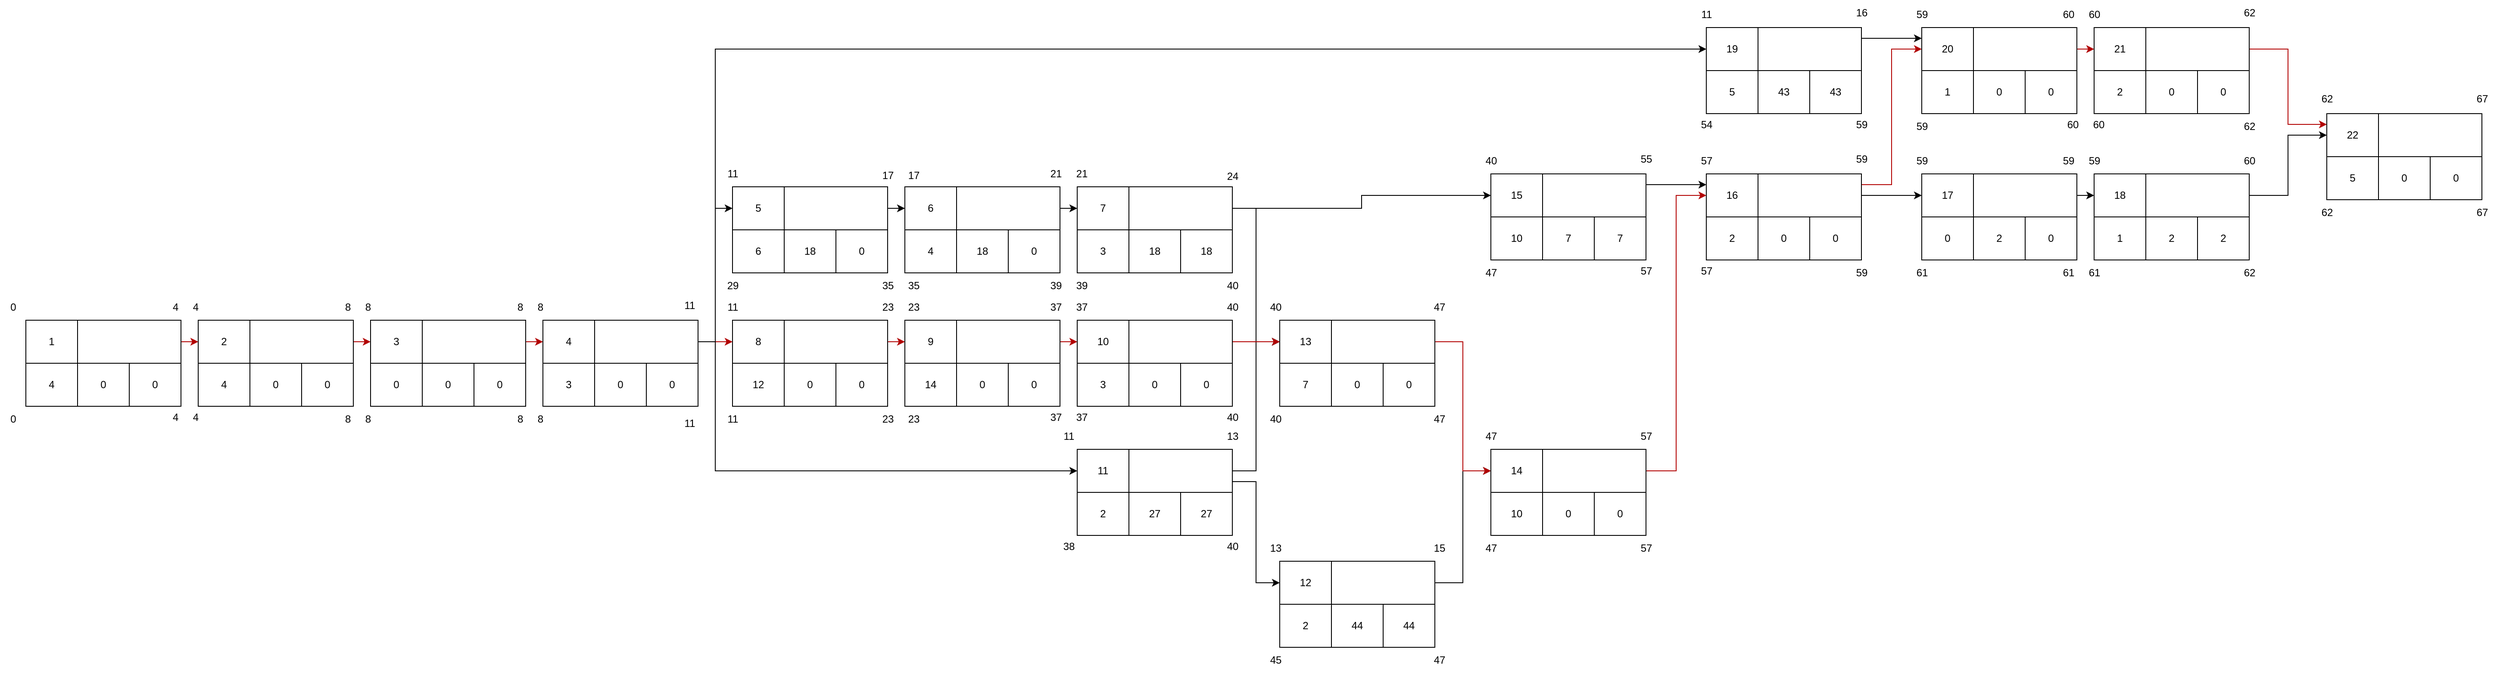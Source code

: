<mxfile version="21.2.9" type="device">
  <diagram name="Page-1" id="-RxSeFyKFKqmYjcRt6M_">
    <mxGraphModel dx="1581" dy="614" grid="1" gridSize="10" guides="1" tooltips="1" connect="1" arrows="1" fold="1" page="1" pageScale="1" pageWidth="850" pageHeight="1100" math="0" shadow="0">
      <root>
        <mxCell id="0" />
        <mxCell id="1" parent="0" />
        <mxCell id="iUNwxUECLNHlixEBXG21-73" value="1" style="rounded=0;whiteSpace=wrap;html=1;" parent="1" vertex="1">
          <mxGeometry x="80" y="900" width="60" height="50" as="geometry" />
        </mxCell>
        <mxCell id="ARyHhHrMXeGsc7QZUH2p-6" style="edgeStyle=orthogonalEdgeStyle;rounded=0;orthogonalLoop=1;jettySize=auto;html=1;exitX=1;exitY=0.5;exitDx=0;exitDy=0;entryX=0;entryY=0.5;entryDx=0;entryDy=0;fillColor=#e51400;strokeColor=#B20000;" edge="1" parent="1" source="iUNwxUECLNHlixEBXG21-74" target="iUNwxUECLNHlixEBXG21-78">
          <mxGeometry relative="1" as="geometry" />
        </mxCell>
        <mxCell id="iUNwxUECLNHlixEBXG21-74" value="" style="rounded=0;whiteSpace=wrap;html=1;" parent="1" vertex="1">
          <mxGeometry x="140" y="900" width="120" height="50" as="geometry" />
        </mxCell>
        <mxCell id="iUNwxUECLNHlixEBXG21-75" value="4" style="rounded=0;whiteSpace=wrap;html=1;" parent="1" vertex="1">
          <mxGeometry x="80" y="950" width="60" height="50" as="geometry" />
        </mxCell>
        <mxCell id="iUNwxUECLNHlixEBXG21-76" value="0" style="rounded=0;whiteSpace=wrap;html=1;" parent="1" vertex="1">
          <mxGeometry x="140" y="950" width="60" height="50" as="geometry" />
        </mxCell>
        <mxCell id="iUNwxUECLNHlixEBXG21-77" value="0" style="rounded=0;whiteSpace=wrap;html=1;" parent="1" vertex="1">
          <mxGeometry x="200" y="950" width="60" height="50" as="geometry" />
        </mxCell>
        <mxCell id="iUNwxUECLNHlixEBXG21-78" value="2" style="rounded=0;whiteSpace=wrap;html=1;" parent="1" vertex="1">
          <mxGeometry x="280" y="900" width="60" height="50" as="geometry" />
        </mxCell>
        <mxCell id="ARyHhHrMXeGsc7QZUH2p-7" style="edgeStyle=orthogonalEdgeStyle;rounded=0;orthogonalLoop=1;jettySize=auto;html=1;exitX=1;exitY=0.5;exitDx=0;exitDy=0;entryX=0;entryY=0.5;entryDx=0;entryDy=0;fillColor=#e51400;strokeColor=#B20000;" edge="1" parent="1" source="iUNwxUECLNHlixEBXG21-79" target="iUNwxUECLNHlixEBXG21-93">
          <mxGeometry relative="1" as="geometry" />
        </mxCell>
        <mxCell id="iUNwxUECLNHlixEBXG21-79" value="" style="rounded=0;whiteSpace=wrap;html=1;" parent="1" vertex="1">
          <mxGeometry x="340" y="900" width="120" height="50" as="geometry" />
        </mxCell>
        <mxCell id="iUNwxUECLNHlixEBXG21-80" value="4" style="rounded=0;whiteSpace=wrap;html=1;" parent="1" vertex="1">
          <mxGeometry x="280" y="950" width="60" height="50" as="geometry" />
        </mxCell>
        <mxCell id="iUNwxUECLNHlixEBXG21-81" value="0" style="rounded=0;whiteSpace=wrap;html=1;" parent="1" vertex="1">
          <mxGeometry x="340" y="950" width="60" height="50" as="geometry" />
        </mxCell>
        <mxCell id="iUNwxUECLNHlixEBXG21-82" value="0" style="rounded=0;whiteSpace=wrap;html=1;" parent="1" vertex="1">
          <mxGeometry x="400" y="950" width="60" height="50" as="geometry" />
        </mxCell>
        <mxCell id="iUNwxUECLNHlixEBXG21-83" value="6" style="rounded=0;whiteSpace=wrap;html=1;" parent="1" vertex="1">
          <mxGeometry x="1100" y="745" width="60" height="50" as="geometry" />
        </mxCell>
        <mxCell id="iUNwxUECLNHlixEBXG21-202" style="edgeStyle=orthogonalEdgeStyle;rounded=0;orthogonalLoop=1;jettySize=auto;html=1;exitX=1;exitY=0.5;exitDx=0;exitDy=0;" parent="1" source="iUNwxUECLNHlixEBXG21-84" target="iUNwxUECLNHlixEBXG21-88" edge="1">
          <mxGeometry relative="1" as="geometry" />
        </mxCell>
        <mxCell id="iUNwxUECLNHlixEBXG21-84" value="" style="rounded=0;whiteSpace=wrap;html=1;" parent="1" vertex="1">
          <mxGeometry x="1160" y="745" width="120" height="50" as="geometry" />
        </mxCell>
        <mxCell id="iUNwxUECLNHlixEBXG21-85" value="4" style="rounded=0;whiteSpace=wrap;html=1;" parent="1" vertex="1">
          <mxGeometry x="1100" y="795" width="60" height="50" as="geometry" />
        </mxCell>
        <mxCell id="iUNwxUECLNHlixEBXG21-86" value="18" style="rounded=0;whiteSpace=wrap;html=1;" parent="1" vertex="1">
          <mxGeometry x="1160" y="795" width="60" height="50" as="geometry" />
        </mxCell>
        <mxCell id="iUNwxUECLNHlixEBXG21-87" value="0" style="rounded=0;whiteSpace=wrap;html=1;" parent="1" vertex="1">
          <mxGeometry x="1220" y="795" width="60" height="50" as="geometry" />
        </mxCell>
        <mxCell id="iUNwxUECLNHlixEBXG21-88" value="7" style="rounded=0;whiteSpace=wrap;html=1;" parent="1" vertex="1">
          <mxGeometry x="1300" y="745" width="60" height="50" as="geometry" />
        </mxCell>
        <mxCell id="iUNwxUECLNHlixEBXG21-187" style="edgeStyle=orthogonalEdgeStyle;rounded=0;orthogonalLoop=1;jettySize=auto;html=1;exitX=1;exitY=0.5;exitDx=0;exitDy=0;entryX=0;entryY=0.5;entryDx=0;entryDy=0;" parent="1" source="iUNwxUECLNHlixEBXG21-89" target="iUNwxUECLNHlixEBXG21-113" edge="1">
          <mxGeometry relative="1" as="geometry">
            <mxPoint x="1650" y="870" as="targetPoint" />
          </mxGeometry>
        </mxCell>
        <mxCell id="ARyHhHrMXeGsc7QZUH2p-93" style="edgeStyle=orthogonalEdgeStyle;rounded=0;orthogonalLoop=1;jettySize=auto;html=1;exitX=1;exitY=0.5;exitDx=0;exitDy=0;" edge="1" parent="1" source="iUNwxUECLNHlixEBXG21-89" target="iUNwxUECLNHlixEBXG21-163">
          <mxGeometry relative="1" as="geometry" />
        </mxCell>
        <mxCell id="iUNwxUECLNHlixEBXG21-89" value="" style="rounded=0;whiteSpace=wrap;html=1;" parent="1" vertex="1">
          <mxGeometry x="1360" y="745" width="120" height="50" as="geometry" />
        </mxCell>
        <mxCell id="iUNwxUECLNHlixEBXG21-90" value="3" style="rounded=0;whiteSpace=wrap;html=1;" parent="1" vertex="1">
          <mxGeometry x="1300" y="795" width="60" height="50" as="geometry" />
        </mxCell>
        <mxCell id="iUNwxUECLNHlixEBXG21-91" value="18" style="rounded=0;whiteSpace=wrap;html=1;" parent="1" vertex="1">
          <mxGeometry x="1360" y="795" width="60" height="50" as="geometry" />
        </mxCell>
        <mxCell id="iUNwxUECLNHlixEBXG21-92" value="18" style="rounded=0;whiteSpace=wrap;html=1;" parent="1" vertex="1">
          <mxGeometry x="1420" y="795" width="60" height="50" as="geometry" />
        </mxCell>
        <mxCell id="iUNwxUECLNHlixEBXG21-93" value="3" style="rounded=0;whiteSpace=wrap;html=1;" parent="1" vertex="1">
          <mxGeometry x="480" y="900" width="60" height="50" as="geometry" />
        </mxCell>
        <mxCell id="ARyHhHrMXeGsc7QZUH2p-8" style="edgeStyle=orthogonalEdgeStyle;rounded=0;orthogonalLoop=1;jettySize=auto;html=1;exitX=1;exitY=0.5;exitDx=0;exitDy=0;entryX=0;entryY=0.5;entryDx=0;entryDy=0;fillColor=#e51400;strokeColor=#B20000;" edge="1" parent="1" source="iUNwxUECLNHlixEBXG21-94" target="iUNwxUECLNHlixEBXG21-118">
          <mxGeometry relative="1" as="geometry" />
        </mxCell>
        <mxCell id="iUNwxUECLNHlixEBXG21-94" value="" style="rounded=0;whiteSpace=wrap;html=1;" parent="1" vertex="1">
          <mxGeometry x="540" y="900" width="120" height="50" as="geometry" />
        </mxCell>
        <mxCell id="iUNwxUECLNHlixEBXG21-95" value="0" style="rounded=0;whiteSpace=wrap;html=1;" parent="1" vertex="1">
          <mxGeometry x="480" y="950" width="60" height="50" as="geometry" />
        </mxCell>
        <mxCell id="iUNwxUECLNHlixEBXG21-96" value="0" style="rounded=0;whiteSpace=wrap;html=1;" parent="1" vertex="1">
          <mxGeometry x="540" y="950" width="60" height="50" as="geometry" />
        </mxCell>
        <mxCell id="iUNwxUECLNHlixEBXG21-97" value="0" style="rounded=0;whiteSpace=wrap;html=1;" parent="1" vertex="1">
          <mxGeometry x="600" y="950" width="60" height="50" as="geometry" />
        </mxCell>
        <mxCell id="iUNwxUECLNHlixEBXG21-98" value="8" style="rounded=0;whiteSpace=wrap;html=1;" parent="1" vertex="1">
          <mxGeometry x="900" y="900" width="60" height="50" as="geometry" />
        </mxCell>
        <mxCell id="iUNwxUECLNHlixEBXG21-195" style="edgeStyle=orthogonalEdgeStyle;rounded=0;orthogonalLoop=1;jettySize=auto;html=1;exitX=1;exitY=0.5;exitDx=0;exitDy=0;fillColor=#e51400;strokeColor=#B20000;" parent="1" source="iUNwxUECLNHlixEBXG21-99" target="iUNwxUECLNHlixEBXG21-123" edge="1">
          <mxGeometry relative="1" as="geometry" />
        </mxCell>
        <mxCell id="iUNwxUECLNHlixEBXG21-99" value="" style="rounded=0;whiteSpace=wrap;html=1;" parent="1" vertex="1">
          <mxGeometry x="960" y="900" width="120" height="50" as="geometry" />
        </mxCell>
        <mxCell id="iUNwxUECLNHlixEBXG21-100" value="12" style="rounded=0;whiteSpace=wrap;html=1;" parent="1" vertex="1">
          <mxGeometry x="900" y="950" width="60" height="50" as="geometry" />
        </mxCell>
        <mxCell id="iUNwxUECLNHlixEBXG21-101" value="0" style="rounded=0;whiteSpace=wrap;html=1;" parent="1" vertex="1">
          <mxGeometry x="960" y="950" width="60" height="50" as="geometry" />
        </mxCell>
        <mxCell id="iUNwxUECLNHlixEBXG21-102" value="0" style="rounded=0;whiteSpace=wrap;html=1;" parent="1" vertex="1">
          <mxGeometry x="1020" y="950" width="60" height="50" as="geometry" />
        </mxCell>
        <mxCell id="iUNwxUECLNHlixEBXG21-103" value="11" style="rounded=0;whiteSpace=wrap;html=1;" parent="1" vertex="1">
          <mxGeometry x="1300" y="1050" width="60" height="50" as="geometry" />
        </mxCell>
        <mxCell id="iUNwxUECLNHlixEBXG21-190" style="edgeStyle=orthogonalEdgeStyle;rounded=0;orthogonalLoop=1;jettySize=auto;html=1;exitX=1;exitY=0.5;exitDx=0;exitDy=0;entryX=0;entryY=0.5;entryDx=0;entryDy=0;" parent="1" source="iUNwxUECLNHlixEBXG21-104" target="iUNwxUECLNHlixEBXG21-113" edge="1">
          <mxGeometry relative="1" as="geometry" />
        </mxCell>
        <mxCell id="ARyHhHrMXeGsc7QZUH2p-94" style="edgeStyle=orthogonalEdgeStyle;rounded=0;orthogonalLoop=1;jettySize=auto;html=1;exitX=1;exitY=0.75;exitDx=0;exitDy=0;entryX=0;entryY=0.5;entryDx=0;entryDy=0;" edge="1" parent="1" source="iUNwxUECLNHlixEBXG21-104" target="iUNwxUECLNHlixEBXG21-108">
          <mxGeometry relative="1" as="geometry" />
        </mxCell>
        <mxCell id="iUNwxUECLNHlixEBXG21-104" value="" style="rounded=0;whiteSpace=wrap;html=1;" parent="1" vertex="1">
          <mxGeometry x="1360" y="1050" width="120" height="50" as="geometry" />
        </mxCell>
        <mxCell id="iUNwxUECLNHlixEBXG21-105" value="2" style="rounded=0;whiteSpace=wrap;html=1;" parent="1" vertex="1">
          <mxGeometry x="1300" y="1100" width="60" height="50" as="geometry" />
        </mxCell>
        <mxCell id="iUNwxUECLNHlixEBXG21-106" value="27" style="rounded=0;whiteSpace=wrap;html=1;" parent="1" vertex="1">
          <mxGeometry x="1360" y="1100" width="60" height="50" as="geometry" />
        </mxCell>
        <mxCell id="iUNwxUECLNHlixEBXG21-107" value="27" style="rounded=0;whiteSpace=wrap;html=1;" parent="1" vertex="1">
          <mxGeometry x="1420" y="1100" width="60" height="50" as="geometry" />
        </mxCell>
        <mxCell id="iUNwxUECLNHlixEBXG21-108" value="12" style="rounded=0;whiteSpace=wrap;html=1;" parent="1" vertex="1">
          <mxGeometry x="1535" y="1180" width="60" height="50" as="geometry" />
        </mxCell>
        <mxCell id="iUNwxUECLNHlixEBXG21-207" style="edgeStyle=orthogonalEdgeStyle;rounded=0;orthogonalLoop=1;jettySize=auto;html=1;exitX=1;exitY=0.5;exitDx=0;exitDy=0;entryX=0;entryY=0.5;entryDx=0;entryDy=0;" parent="1" source="iUNwxUECLNHlixEBXG21-109" target="iUNwxUECLNHlixEBXG21-128" edge="1">
          <mxGeometry relative="1" as="geometry" />
        </mxCell>
        <mxCell id="iUNwxUECLNHlixEBXG21-109" value="" style="rounded=0;whiteSpace=wrap;html=1;" parent="1" vertex="1">
          <mxGeometry x="1595" y="1180" width="120" height="50" as="geometry" />
        </mxCell>
        <mxCell id="iUNwxUECLNHlixEBXG21-110" value="2" style="rounded=0;whiteSpace=wrap;html=1;" parent="1" vertex="1">
          <mxGeometry x="1535" y="1230" width="60" height="50" as="geometry" />
        </mxCell>
        <mxCell id="iUNwxUECLNHlixEBXG21-111" value="44" style="rounded=0;whiteSpace=wrap;html=1;" parent="1" vertex="1">
          <mxGeometry x="1595" y="1230" width="60" height="50" as="geometry" />
        </mxCell>
        <mxCell id="iUNwxUECLNHlixEBXG21-112" value="44" style="rounded=0;whiteSpace=wrap;html=1;" parent="1" vertex="1">
          <mxGeometry x="1655" y="1230" width="60" height="50" as="geometry" />
        </mxCell>
        <mxCell id="iUNwxUECLNHlixEBXG21-113" value="13" style="rounded=0;whiteSpace=wrap;html=1;" parent="1" vertex="1">
          <mxGeometry x="1535" y="900" width="60" height="50" as="geometry" />
        </mxCell>
        <mxCell id="iUNwxUECLNHlixEBXG21-208" style="edgeStyle=orthogonalEdgeStyle;rounded=0;orthogonalLoop=1;jettySize=auto;html=1;exitX=1;exitY=0.5;exitDx=0;exitDy=0;entryX=0;entryY=0.5;entryDx=0;entryDy=0;fillColor=#e51400;strokeColor=#B20000;" parent="1" source="iUNwxUECLNHlixEBXG21-114" target="iUNwxUECLNHlixEBXG21-128" edge="1">
          <mxGeometry relative="1" as="geometry" />
        </mxCell>
        <mxCell id="iUNwxUECLNHlixEBXG21-114" value="" style="rounded=0;whiteSpace=wrap;html=1;" parent="1" vertex="1">
          <mxGeometry x="1595" y="900" width="120" height="50" as="geometry" />
        </mxCell>
        <mxCell id="iUNwxUECLNHlixEBXG21-115" value="7" style="rounded=0;whiteSpace=wrap;html=1;" parent="1" vertex="1">
          <mxGeometry x="1535" y="950" width="60" height="50" as="geometry" />
        </mxCell>
        <mxCell id="iUNwxUECLNHlixEBXG21-116" value="0" style="rounded=0;whiteSpace=wrap;html=1;" parent="1" vertex="1">
          <mxGeometry x="1595" y="950" width="60" height="50" as="geometry" />
        </mxCell>
        <mxCell id="iUNwxUECLNHlixEBXG21-117" value="0" style="rounded=0;whiteSpace=wrap;html=1;" parent="1" vertex="1">
          <mxGeometry x="1655" y="950" width="60" height="50" as="geometry" />
        </mxCell>
        <mxCell id="iUNwxUECLNHlixEBXG21-118" value="4" style="rounded=0;whiteSpace=wrap;html=1;" parent="1" vertex="1">
          <mxGeometry x="680" y="900" width="60" height="50" as="geometry" />
        </mxCell>
        <mxCell id="ARyHhHrMXeGsc7QZUH2p-12" style="edgeStyle=orthogonalEdgeStyle;rounded=0;orthogonalLoop=1;jettySize=auto;html=1;exitX=1;exitY=0.5;exitDx=0;exitDy=0;entryX=0;entryY=0.5;entryDx=0;entryDy=0;" edge="1" parent="1" source="iUNwxUECLNHlixEBXG21-119" target="iUNwxUECLNHlixEBXG21-103">
          <mxGeometry relative="1" as="geometry">
            <mxPoint x="1210" y="1101.333" as="targetPoint" />
            <Array as="points">
              <mxPoint x="880" y="925" />
              <mxPoint x="880" y="1075" />
            </Array>
          </mxGeometry>
        </mxCell>
        <mxCell id="ARyHhHrMXeGsc7QZUH2p-14" style="edgeStyle=orthogonalEdgeStyle;rounded=0;orthogonalLoop=1;jettySize=auto;html=1;exitX=1;exitY=0.5;exitDx=0;exitDy=0;entryX=0;entryY=0.5;entryDx=0;entryDy=0;" edge="1" parent="1" source="iUNwxUECLNHlixEBXG21-119" target="iUNwxUECLNHlixEBXG21-153">
          <mxGeometry relative="1" as="geometry" />
        </mxCell>
        <mxCell id="ARyHhHrMXeGsc7QZUH2p-15" style="edgeStyle=orthogonalEdgeStyle;rounded=0;orthogonalLoop=1;jettySize=auto;html=1;exitX=1;exitY=0.5;exitDx=0;exitDy=0;entryX=0;entryY=0.5;entryDx=0;entryDy=0;" edge="1" parent="1" source="iUNwxUECLNHlixEBXG21-119" target="iUNwxUECLNHlixEBXG21-148">
          <mxGeometry relative="1" as="geometry">
            <mxPoint x="1500" y="680" as="targetPoint" />
            <Array as="points">
              <mxPoint x="880" y="925" />
              <mxPoint x="880" y="585" />
            </Array>
          </mxGeometry>
        </mxCell>
        <mxCell id="iUNwxUECLNHlixEBXG21-119" value="" style="rounded=0;whiteSpace=wrap;html=1;" parent="1" vertex="1">
          <mxGeometry x="740" y="900" width="120" height="50" as="geometry" />
        </mxCell>
        <mxCell id="iUNwxUECLNHlixEBXG21-120" value="3" style="rounded=0;whiteSpace=wrap;html=1;" parent="1" vertex="1">
          <mxGeometry x="680" y="950" width="60" height="50" as="geometry" />
        </mxCell>
        <mxCell id="iUNwxUECLNHlixEBXG21-121" value="0" style="rounded=0;whiteSpace=wrap;html=1;" parent="1" vertex="1">
          <mxGeometry x="740" y="950" width="60" height="50" as="geometry" />
        </mxCell>
        <mxCell id="iUNwxUECLNHlixEBXG21-122" value="0" style="rounded=0;whiteSpace=wrap;html=1;" parent="1" vertex="1">
          <mxGeometry x="800" y="950" width="60" height="50" as="geometry" />
        </mxCell>
        <mxCell id="iUNwxUECLNHlixEBXG21-123" value="9" style="rounded=0;whiteSpace=wrap;html=1;" parent="1" vertex="1">
          <mxGeometry x="1100" y="900" width="60" height="50" as="geometry" />
        </mxCell>
        <mxCell id="iUNwxUECLNHlixEBXG21-203" style="edgeStyle=orthogonalEdgeStyle;rounded=0;orthogonalLoop=1;jettySize=auto;html=1;exitX=1;exitY=0.5;exitDx=0;exitDy=0;fillColor=#e51400;strokeColor=#B20000;" parent="1" source="iUNwxUECLNHlixEBXG21-124" target="iUNwxUECLNHlixEBXG21-158" edge="1">
          <mxGeometry relative="1" as="geometry" />
        </mxCell>
        <mxCell id="iUNwxUECLNHlixEBXG21-124" value="" style="rounded=0;whiteSpace=wrap;html=1;" parent="1" vertex="1">
          <mxGeometry x="1160" y="900" width="120" height="50" as="geometry" />
        </mxCell>
        <mxCell id="iUNwxUECLNHlixEBXG21-125" value="14" style="rounded=0;whiteSpace=wrap;html=1;" parent="1" vertex="1">
          <mxGeometry x="1100" y="950" width="60" height="50" as="geometry" />
        </mxCell>
        <mxCell id="iUNwxUECLNHlixEBXG21-126" value="0" style="rounded=0;whiteSpace=wrap;html=1;" parent="1" vertex="1">
          <mxGeometry x="1160" y="950" width="60" height="50" as="geometry" />
        </mxCell>
        <mxCell id="iUNwxUECLNHlixEBXG21-127" value="0" style="rounded=0;whiteSpace=wrap;html=1;" parent="1" vertex="1">
          <mxGeometry x="1220" y="950" width="60" height="50" as="geometry" />
        </mxCell>
        <mxCell id="iUNwxUECLNHlixEBXG21-128" value="14" style="rounded=0;whiteSpace=wrap;html=1;" parent="1" vertex="1">
          <mxGeometry x="1780" y="1050" width="60" height="50" as="geometry" />
        </mxCell>
        <mxCell id="iUNwxUECLNHlixEBXG21-184" style="edgeStyle=orthogonalEdgeStyle;rounded=0;orthogonalLoop=1;jettySize=auto;html=1;entryX=0;entryY=0.5;entryDx=0;entryDy=0;fillColor=#e51400;strokeColor=#B20000;" parent="1" source="iUNwxUECLNHlixEBXG21-129" target="iUNwxUECLNHlixEBXG21-133" edge="1">
          <mxGeometry relative="1" as="geometry" />
        </mxCell>
        <mxCell id="iUNwxUECLNHlixEBXG21-129" value="" style="rounded=0;whiteSpace=wrap;html=1;" parent="1" vertex="1">
          <mxGeometry x="1840" y="1050" width="120" height="50" as="geometry" />
        </mxCell>
        <mxCell id="iUNwxUECLNHlixEBXG21-130" value="10" style="rounded=0;whiteSpace=wrap;html=1;" parent="1" vertex="1">
          <mxGeometry x="1780" y="1100" width="60" height="50" as="geometry" />
        </mxCell>
        <mxCell id="iUNwxUECLNHlixEBXG21-131" value="0" style="rounded=0;whiteSpace=wrap;html=1;" parent="1" vertex="1">
          <mxGeometry x="1840" y="1100" width="60" height="50" as="geometry" />
        </mxCell>
        <mxCell id="iUNwxUECLNHlixEBXG21-132" value="0" style="rounded=0;whiteSpace=wrap;html=1;" parent="1" vertex="1">
          <mxGeometry x="1900" y="1100" width="60" height="50" as="geometry" />
        </mxCell>
        <mxCell id="iUNwxUECLNHlixEBXG21-133" value="16" style="rounded=0;whiteSpace=wrap;html=1;" parent="1" vertex="1">
          <mxGeometry x="2030" y="730" width="60" height="50" as="geometry" />
        </mxCell>
        <mxCell id="ARyHhHrMXeGsc7QZUH2p-4" style="edgeStyle=orthogonalEdgeStyle;rounded=0;orthogonalLoop=1;jettySize=auto;html=1;exitX=1;exitY=0.5;exitDx=0;exitDy=0;entryX=0;entryY=0.5;entryDx=0;entryDy=0;" edge="1" parent="1" source="iUNwxUECLNHlixEBXG21-134" target="iUNwxUECLNHlixEBXG21-138">
          <mxGeometry relative="1" as="geometry" />
        </mxCell>
        <mxCell id="ARyHhHrMXeGsc7QZUH2p-56" style="edgeStyle=orthogonalEdgeStyle;rounded=0;orthogonalLoop=1;jettySize=auto;html=1;exitX=1;exitY=0.25;exitDx=0;exitDy=0;entryX=0;entryY=0.5;entryDx=0;entryDy=0;fillColor=#e51400;strokeColor=#B20000;" edge="1" parent="1" source="iUNwxUECLNHlixEBXG21-134" target="iUNwxUECLNHlixEBXG21-168">
          <mxGeometry relative="1" as="geometry" />
        </mxCell>
        <mxCell id="iUNwxUECLNHlixEBXG21-134" value="" style="rounded=0;whiteSpace=wrap;html=1;" parent="1" vertex="1">
          <mxGeometry x="2090" y="730" width="120" height="50" as="geometry" />
        </mxCell>
        <mxCell id="iUNwxUECLNHlixEBXG21-135" value="2" style="rounded=0;whiteSpace=wrap;html=1;" parent="1" vertex="1">
          <mxGeometry x="2030" y="780" width="60" height="50" as="geometry" />
        </mxCell>
        <mxCell id="iUNwxUECLNHlixEBXG21-136" value="0" style="rounded=0;whiteSpace=wrap;html=1;" parent="1" vertex="1">
          <mxGeometry x="2090" y="780" width="60" height="50" as="geometry" />
        </mxCell>
        <mxCell id="iUNwxUECLNHlixEBXG21-137" value="0" style="rounded=0;whiteSpace=wrap;html=1;" parent="1" vertex="1">
          <mxGeometry x="2150" y="780" width="60" height="50" as="geometry" />
        </mxCell>
        <mxCell id="iUNwxUECLNHlixEBXG21-138" value="17" style="rounded=0;whiteSpace=wrap;html=1;" parent="1" vertex="1">
          <mxGeometry x="2280" y="730" width="60" height="50" as="geometry" />
        </mxCell>
        <mxCell id="ARyHhHrMXeGsc7QZUH2p-5" style="edgeStyle=orthogonalEdgeStyle;rounded=0;orthogonalLoop=1;jettySize=auto;html=1;exitX=1;exitY=0.5;exitDx=0;exitDy=0;entryX=0;entryY=0.5;entryDx=0;entryDy=0;" edge="1" parent="1" source="iUNwxUECLNHlixEBXG21-139" target="iUNwxUECLNHlixEBXG21-143">
          <mxGeometry relative="1" as="geometry" />
        </mxCell>
        <mxCell id="iUNwxUECLNHlixEBXG21-139" value="" style="rounded=0;whiteSpace=wrap;html=1;" parent="1" vertex="1">
          <mxGeometry x="2340" y="730" width="120" height="50" as="geometry" />
        </mxCell>
        <mxCell id="iUNwxUECLNHlixEBXG21-140" value="0" style="rounded=0;whiteSpace=wrap;html=1;" parent="1" vertex="1">
          <mxGeometry x="2280" y="780" width="60" height="50" as="geometry" />
        </mxCell>
        <mxCell id="iUNwxUECLNHlixEBXG21-141" value="2" style="rounded=0;whiteSpace=wrap;html=1;" parent="1" vertex="1">
          <mxGeometry x="2340" y="780" width="60" height="50" as="geometry" />
        </mxCell>
        <mxCell id="iUNwxUECLNHlixEBXG21-142" value="0" style="rounded=0;whiteSpace=wrap;html=1;" parent="1" vertex="1">
          <mxGeometry x="2400" y="780" width="60" height="50" as="geometry" />
        </mxCell>
        <mxCell id="iUNwxUECLNHlixEBXG21-143" value="18" style="rounded=0;whiteSpace=wrap;html=1;" parent="1" vertex="1">
          <mxGeometry x="2480" y="730" width="60" height="50" as="geometry" />
        </mxCell>
        <mxCell id="ARyHhHrMXeGsc7QZUH2p-11" style="edgeStyle=orthogonalEdgeStyle;rounded=0;orthogonalLoop=1;jettySize=auto;html=1;exitX=1;exitY=0.5;exitDx=0;exitDy=0;entryX=0;entryY=0.5;entryDx=0;entryDy=0;" edge="1" parent="1" source="iUNwxUECLNHlixEBXG21-144" target="iUNwxUECLNHlixEBXG21-178">
          <mxGeometry relative="1" as="geometry" />
        </mxCell>
        <mxCell id="iUNwxUECLNHlixEBXG21-144" value="" style="rounded=0;whiteSpace=wrap;html=1;" parent="1" vertex="1">
          <mxGeometry x="2540" y="730" width="120" height="50" as="geometry" />
        </mxCell>
        <mxCell id="iUNwxUECLNHlixEBXG21-145" value="1" style="rounded=0;whiteSpace=wrap;html=1;" parent="1" vertex="1">
          <mxGeometry x="2480" y="780" width="60" height="50" as="geometry" />
        </mxCell>
        <mxCell id="iUNwxUECLNHlixEBXG21-146" value="2" style="rounded=0;whiteSpace=wrap;html=1;" parent="1" vertex="1">
          <mxGeometry x="2540" y="780" width="60" height="50" as="geometry" />
        </mxCell>
        <mxCell id="iUNwxUECLNHlixEBXG21-147" value="2" style="rounded=0;whiteSpace=wrap;html=1;" parent="1" vertex="1">
          <mxGeometry x="2600" y="780" width="60" height="50" as="geometry" />
        </mxCell>
        <mxCell id="iUNwxUECLNHlixEBXG21-148" value="19" style="rounded=0;whiteSpace=wrap;html=1;" parent="1" vertex="1">
          <mxGeometry x="2030" y="560" width="60" height="50" as="geometry" />
        </mxCell>
        <mxCell id="ARyHhHrMXeGsc7QZUH2p-2" style="edgeStyle=orthogonalEdgeStyle;rounded=0;orthogonalLoop=1;jettySize=auto;html=1;exitX=1;exitY=0.25;exitDx=0;exitDy=0;entryX=0;entryY=0.25;entryDx=0;entryDy=0;" edge="1" parent="1" source="iUNwxUECLNHlixEBXG21-149" target="iUNwxUECLNHlixEBXG21-168">
          <mxGeometry relative="1" as="geometry" />
        </mxCell>
        <mxCell id="iUNwxUECLNHlixEBXG21-149" value="" style="rounded=0;whiteSpace=wrap;html=1;" parent="1" vertex="1">
          <mxGeometry x="2090" y="560" width="120" height="50" as="geometry" />
        </mxCell>
        <mxCell id="iUNwxUECLNHlixEBXG21-150" value="5" style="rounded=0;whiteSpace=wrap;html=1;" parent="1" vertex="1">
          <mxGeometry x="2030" y="610" width="60" height="50" as="geometry" />
        </mxCell>
        <mxCell id="iUNwxUECLNHlixEBXG21-151" value="43" style="rounded=0;whiteSpace=wrap;html=1;" parent="1" vertex="1">
          <mxGeometry x="2090" y="610" width="60" height="50" as="geometry" />
        </mxCell>
        <mxCell id="iUNwxUECLNHlixEBXG21-152" value="43" style="rounded=0;whiteSpace=wrap;html=1;" parent="1" vertex="1">
          <mxGeometry x="2150" y="610" width="60" height="50" as="geometry" />
        </mxCell>
        <mxCell id="iUNwxUECLNHlixEBXG21-153" value="5" style="rounded=0;whiteSpace=wrap;html=1;" parent="1" vertex="1">
          <mxGeometry x="900" y="745" width="60" height="50" as="geometry" />
        </mxCell>
        <mxCell id="iUNwxUECLNHlixEBXG21-194" style="edgeStyle=orthogonalEdgeStyle;rounded=0;orthogonalLoop=1;jettySize=auto;html=1;exitX=1;exitY=0.5;exitDx=0;exitDy=0;" parent="1" source="iUNwxUECLNHlixEBXG21-154" target="iUNwxUECLNHlixEBXG21-83" edge="1">
          <mxGeometry relative="1" as="geometry" />
        </mxCell>
        <mxCell id="iUNwxUECLNHlixEBXG21-154" value="" style="rounded=0;whiteSpace=wrap;html=1;" parent="1" vertex="1">
          <mxGeometry x="960" y="745" width="120" height="50" as="geometry" />
        </mxCell>
        <mxCell id="iUNwxUECLNHlixEBXG21-155" value="6" style="rounded=0;whiteSpace=wrap;html=1;" parent="1" vertex="1">
          <mxGeometry x="900" y="795" width="60" height="50" as="geometry" />
        </mxCell>
        <mxCell id="iUNwxUECLNHlixEBXG21-156" value="18" style="rounded=0;whiteSpace=wrap;html=1;" parent="1" vertex="1">
          <mxGeometry x="960" y="795" width="60" height="50" as="geometry" />
        </mxCell>
        <mxCell id="iUNwxUECLNHlixEBXG21-157" value="0" style="rounded=0;whiteSpace=wrap;html=1;" parent="1" vertex="1">
          <mxGeometry x="1020" y="795" width="60" height="50" as="geometry" />
        </mxCell>
        <mxCell id="iUNwxUECLNHlixEBXG21-158" value="10" style="rounded=0;whiteSpace=wrap;html=1;" parent="1" vertex="1">
          <mxGeometry x="1300" y="900" width="60" height="50" as="geometry" />
        </mxCell>
        <mxCell id="iUNwxUECLNHlixEBXG21-188" style="edgeStyle=orthogonalEdgeStyle;rounded=0;orthogonalLoop=1;jettySize=auto;html=1;exitX=1;exitY=0.5;exitDx=0;exitDy=0;fillColor=#e51400;strokeColor=#B20000;" parent="1" source="iUNwxUECLNHlixEBXG21-159" target="iUNwxUECLNHlixEBXG21-113" edge="1">
          <mxGeometry relative="1" as="geometry">
            <mxPoint x="1650" y="915" as="targetPoint" />
          </mxGeometry>
        </mxCell>
        <mxCell id="iUNwxUECLNHlixEBXG21-159" value="" style="rounded=0;whiteSpace=wrap;html=1;" parent="1" vertex="1">
          <mxGeometry x="1360" y="900" width="120" height="50" as="geometry" />
        </mxCell>
        <mxCell id="iUNwxUECLNHlixEBXG21-160" value="3" style="rounded=0;whiteSpace=wrap;html=1;" parent="1" vertex="1">
          <mxGeometry x="1300" y="950" width="60" height="50" as="geometry" />
        </mxCell>
        <mxCell id="iUNwxUECLNHlixEBXG21-161" value="0" style="rounded=0;whiteSpace=wrap;html=1;" parent="1" vertex="1">
          <mxGeometry x="1360" y="950" width="60" height="50" as="geometry" />
        </mxCell>
        <mxCell id="iUNwxUECLNHlixEBXG21-162" value="0" style="rounded=0;whiteSpace=wrap;html=1;" parent="1" vertex="1">
          <mxGeometry x="1420" y="950" width="60" height="50" as="geometry" />
        </mxCell>
        <mxCell id="iUNwxUECLNHlixEBXG21-163" value="15" style="rounded=0;whiteSpace=wrap;html=1;" parent="1" vertex="1">
          <mxGeometry x="1780" y="730" width="60" height="50" as="geometry" />
        </mxCell>
        <mxCell id="iUNwxUECLNHlixEBXG21-185" style="edgeStyle=orthogonalEdgeStyle;rounded=0;orthogonalLoop=1;jettySize=auto;html=1;exitX=1;exitY=0.25;exitDx=0;exitDy=0;entryX=0;entryY=0.25;entryDx=0;entryDy=0;" parent="1" source="iUNwxUECLNHlixEBXG21-164" target="iUNwxUECLNHlixEBXG21-133" edge="1">
          <mxGeometry relative="1" as="geometry" />
        </mxCell>
        <mxCell id="iUNwxUECLNHlixEBXG21-164" value="" style="rounded=0;whiteSpace=wrap;html=1;" parent="1" vertex="1">
          <mxGeometry x="1840" y="730" width="120" height="50" as="geometry" />
        </mxCell>
        <mxCell id="iUNwxUECLNHlixEBXG21-165" value="10" style="rounded=0;whiteSpace=wrap;html=1;" parent="1" vertex="1">
          <mxGeometry x="1780" y="780" width="60" height="50" as="geometry" />
        </mxCell>
        <mxCell id="iUNwxUECLNHlixEBXG21-166" value="7" style="rounded=0;whiteSpace=wrap;html=1;" parent="1" vertex="1">
          <mxGeometry x="1840" y="780" width="60" height="50" as="geometry" />
        </mxCell>
        <mxCell id="iUNwxUECLNHlixEBXG21-167" value="7" style="rounded=0;whiteSpace=wrap;html=1;" parent="1" vertex="1">
          <mxGeometry x="1900" y="780" width="60" height="50" as="geometry" />
        </mxCell>
        <mxCell id="iUNwxUECLNHlixEBXG21-168" value="20" style="rounded=0;whiteSpace=wrap;html=1;" parent="1" vertex="1">
          <mxGeometry x="2280" y="560" width="60" height="50" as="geometry" />
        </mxCell>
        <mxCell id="ARyHhHrMXeGsc7QZUH2p-3" style="edgeStyle=orthogonalEdgeStyle;rounded=0;orthogonalLoop=1;jettySize=auto;html=1;exitX=1;exitY=0.5;exitDx=0;exitDy=0;entryX=0;entryY=0.5;entryDx=0;entryDy=0;fillColor=#e51400;strokeColor=#B20000;" edge="1" parent="1" source="iUNwxUECLNHlixEBXG21-169" target="iUNwxUECLNHlixEBXG21-173">
          <mxGeometry relative="1" as="geometry" />
        </mxCell>
        <mxCell id="iUNwxUECLNHlixEBXG21-169" value="" style="rounded=0;whiteSpace=wrap;html=1;" parent="1" vertex="1">
          <mxGeometry x="2340" y="560" width="120" height="50" as="geometry" />
        </mxCell>
        <mxCell id="iUNwxUECLNHlixEBXG21-170" value="1" style="rounded=0;whiteSpace=wrap;html=1;" parent="1" vertex="1">
          <mxGeometry x="2280" y="610" width="60" height="50" as="geometry" />
        </mxCell>
        <mxCell id="iUNwxUECLNHlixEBXG21-171" value="0" style="rounded=0;whiteSpace=wrap;html=1;" parent="1" vertex="1">
          <mxGeometry x="2340" y="610" width="60" height="50" as="geometry" />
        </mxCell>
        <mxCell id="iUNwxUECLNHlixEBXG21-172" value="0" style="rounded=0;whiteSpace=wrap;html=1;" parent="1" vertex="1">
          <mxGeometry x="2400" y="610" width="60" height="50" as="geometry" />
        </mxCell>
        <mxCell id="iUNwxUECLNHlixEBXG21-173" value="21" style="rounded=0;whiteSpace=wrap;html=1;" parent="1" vertex="1">
          <mxGeometry x="2480" y="560" width="60" height="50" as="geometry" />
        </mxCell>
        <mxCell id="ARyHhHrMXeGsc7QZUH2p-10" style="edgeStyle=orthogonalEdgeStyle;rounded=0;orthogonalLoop=1;jettySize=auto;html=1;exitX=1;exitY=0.5;exitDx=0;exitDy=0;entryX=0;entryY=0.25;entryDx=0;entryDy=0;fillColor=#e51400;strokeColor=#B20000;" edge="1" parent="1" source="iUNwxUECLNHlixEBXG21-174" target="iUNwxUECLNHlixEBXG21-178">
          <mxGeometry relative="1" as="geometry" />
        </mxCell>
        <mxCell id="iUNwxUECLNHlixEBXG21-174" value="" style="rounded=0;whiteSpace=wrap;html=1;" parent="1" vertex="1">
          <mxGeometry x="2540" y="560" width="120" height="50" as="geometry" />
        </mxCell>
        <mxCell id="iUNwxUECLNHlixEBXG21-175" value="2" style="rounded=0;whiteSpace=wrap;html=1;" parent="1" vertex="1">
          <mxGeometry x="2480" y="610" width="60" height="50" as="geometry" />
        </mxCell>
        <mxCell id="iUNwxUECLNHlixEBXG21-176" value="0" style="rounded=0;whiteSpace=wrap;html=1;" parent="1" vertex="1">
          <mxGeometry x="2540" y="610" width="60" height="50" as="geometry" />
        </mxCell>
        <mxCell id="iUNwxUECLNHlixEBXG21-177" value="0" style="rounded=0;whiteSpace=wrap;html=1;" parent="1" vertex="1">
          <mxGeometry x="2600" y="610" width="60" height="50" as="geometry" />
        </mxCell>
        <mxCell id="iUNwxUECLNHlixEBXG21-178" value="22" style="rounded=0;whiteSpace=wrap;html=1;" parent="1" vertex="1">
          <mxGeometry x="2750" y="660" width="60" height="50" as="geometry" />
        </mxCell>
        <mxCell id="iUNwxUECLNHlixEBXG21-179" value="" style="rounded=0;whiteSpace=wrap;html=1;" parent="1" vertex="1">
          <mxGeometry x="2810" y="660" width="120" height="50" as="geometry" />
        </mxCell>
        <mxCell id="iUNwxUECLNHlixEBXG21-180" value="5" style="rounded=0;whiteSpace=wrap;html=1;" parent="1" vertex="1">
          <mxGeometry x="2750" y="710" width="60" height="50" as="geometry" />
        </mxCell>
        <mxCell id="iUNwxUECLNHlixEBXG21-181" value="0" style="rounded=0;whiteSpace=wrap;html=1;" parent="1" vertex="1">
          <mxGeometry x="2810" y="710" width="60" height="50" as="geometry" />
        </mxCell>
        <mxCell id="iUNwxUECLNHlixEBXG21-182" value="0" style="rounded=0;whiteSpace=wrap;html=1;" parent="1" vertex="1">
          <mxGeometry x="2870" y="710" width="60" height="50" as="geometry" />
        </mxCell>
        <mxCell id="iUNwxUECLNHlixEBXG21-197" value="" style="endArrow=classic;html=1;rounded=0;fillColor=#e51400;strokeColor=#B20000;" parent="1" target="iUNwxUECLNHlixEBXG21-98" edge="1">
          <mxGeometry width="50" height="50" relative="1" as="geometry">
            <mxPoint x="880" y="925" as="sourcePoint" />
            <mxPoint x="1300" y="980" as="targetPoint" />
          </mxGeometry>
        </mxCell>
        <mxCell id="iUNwxUECLNHlixEBXG21-200" value="" style="endArrow=none;html=1;rounded=0;" parent="1" edge="1">
          <mxGeometry width="50" height="50" relative="1" as="geometry">
            <mxPoint x="880" y="930" as="sourcePoint" />
            <mxPoint x="880" y="800" as="targetPoint" />
          </mxGeometry>
        </mxCell>
        <mxCell id="ARyHhHrMXeGsc7QZUH2p-16" value="4&amp;nbsp; &amp;nbsp; &amp;nbsp;4" style="text;html=1;align=center;verticalAlign=middle;resizable=0;points=[];autosize=1;strokeColor=none;fillColor=none;" vertex="1" parent="1">
          <mxGeometry x="240" y="870" width="50" height="30" as="geometry" />
        </mxCell>
        <mxCell id="ARyHhHrMXeGsc7QZUH2p-17" value="0" style="text;html=1;align=center;verticalAlign=middle;resizable=0;points=[];autosize=1;strokeColor=none;fillColor=none;" vertex="1" parent="1">
          <mxGeometry x="50" y="870" width="30" height="30" as="geometry" />
        </mxCell>
        <mxCell id="ARyHhHrMXeGsc7QZUH2p-18" value="0" style="text;html=1;align=center;verticalAlign=middle;resizable=0;points=[];autosize=1;strokeColor=none;fillColor=none;" vertex="1" parent="1">
          <mxGeometry x="50" y="1000" width="30" height="30" as="geometry" />
        </mxCell>
        <mxCell id="ARyHhHrMXeGsc7QZUH2p-19" value="4&amp;nbsp; &amp;nbsp; &amp;nbsp;4" style="text;html=1;align=center;verticalAlign=middle;resizable=0;points=[];autosize=1;strokeColor=none;fillColor=none;" vertex="1" parent="1">
          <mxGeometry x="240" y="998" width="50" height="30" as="geometry" />
        </mxCell>
        <mxCell id="ARyHhHrMXeGsc7QZUH2p-20" value="8&amp;nbsp; &amp;nbsp; &amp;nbsp;8" style="text;html=1;align=center;verticalAlign=middle;resizable=0;points=[];autosize=1;strokeColor=none;fillColor=none;" vertex="1" parent="1">
          <mxGeometry x="440" y="870" width="50" height="30" as="geometry" />
        </mxCell>
        <mxCell id="ARyHhHrMXeGsc7QZUH2p-21" value="8&amp;nbsp; &amp;nbsp; &amp;nbsp;8" style="text;html=1;align=center;verticalAlign=middle;resizable=0;points=[];autosize=1;strokeColor=none;fillColor=none;" vertex="1" parent="1">
          <mxGeometry x="440" y="1000" width="50" height="30" as="geometry" />
        </mxCell>
        <mxCell id="ARyHhHrMXeGsc7QZUH2p-22" value="8&amp;nbsp; &amp;nbsp; &amp;nbsp;8" style="text;html=1;align=center;verticalAlign=middle;resizable=0;points=[];autosize=1;strokeColor=none;fillColor=none;" vertex="1" parent="1">
          <mxGeometry x="640" y="870" width="50" height="30" as="geometry" />
        </mxCell>
        <mxCell id="ARyHhHrMXeGsc7QZUH2p-23" value="8&amp;nbsp; &amp;nbsp; &amp;nbsp;8" style="text;html=1;align=center;verticalAlign=middle;resizable=0;points=[];autosize=1;strokeColor=none;fillColor=none;" vertex="1" parent="1">
          <mxGeometry x="640" y="1000" width="50" height="30" as="geometry" />
        </mxCell>
        <mxCell id="ARyHhHrMXeGsc7QZUH2p-24" value="11" style="text;html=1;align=center;verticalAlign=middle;resizable=0;points=[];autosize=1;strokeColor=none;fillColor=none;" vertex="1" parent="1">
          <mxGeometry x="830" y="868" width="40" height="30" as="geometry" />
        </mxCell>
        <mxCell id="ARyHhHrMXeGsc7QZUH2p-25" value="11" style="text;html=1;align=center;verticalAlign=middle;resizable=0;points=[];autosize=1;strokeColor=none;fillColor=none;" vertex="1" parent="1">
          <mxGeometry x="830" y="1005" width="40" height="30" as="geometry" />
        </mxCell>
        <mxCell id="ARyHhHrMXeGsc7QZUH2p-26" value="11" style="text;html=1;align=center;verticalAlign=middle;resizable=0;points=[];autosize=1;strokeColor=none;fillColor=none;" vertex="1" parent="1">
          <mxGeometry x="880" y="715" width="40" height="30" as="geometry" />
        </mxCell>
        <mxCell id="ARyHhHrMXeGsc7QZUH2p-27" value="11" style="text;html=1;align=center;verticalAlign=middle;resizable=0;points=[];autosize=1;strokeColor=none;fillColor=none;" vertex="1" parent="1">
          <mxGeometry x="880" y="870" width="40" height="30" as="geometry" />
        </mxCell>
        <mxCell id="ARyHhHrMXeGsc7QZUH2p-28" value="11" style="text;html=1;align=center;verticalAlign=middle;resizable=0;points=[];autosize=1;strokeColor=none;fillColor=none;" vertex="1" parent="1">
          <mxGeometry x="1270" y="1020" width="40" height="30" as="geometry" />
        </mxCell>
        <mxCell id="ARyHhHrMXeGsc7QZUH2p-29" value="11" style="text;html=1;align=center;verticalAlign=middle;resizable=0;points=[];autosize=1;strokeColor=none;fillColor=none;" vertex="1" parent="1">
          <mxGeometry x="2010" y="530" width="40" height="30" as="geometry" />
        </mxCell>
        <mxCell id="ARyHhHrMXeGsc7QZUH2p-31" value="13" style="text;html=1;align=center;verticalAlign=middle;resizable=0;points=[];autosize=1;strokeColor=none;fillColor=none;" vertex="1" parent="1">
          <mxGeometry x="1510" y="1150" width="40" height="30" as="geometry" />
        </mxCell>
        <mxCell id="ARyHhHrMXeGsc7QZUH2p-32" value="23&amp;nbsp; &amp;nbsp; &amp;nbsp;23" style="text;html=1;align=center;verticalAlign=middle;resizable=0;points=[];autosize=1;strokeColor=none;fillColor=none;" vertex="1" parent="1">
          <mxGeometry x="1060" y="870" width="70" height="30" as="geometry" />
        </mxCell>
        <mxCell id="ARyHhHrMXeGsc7QZUH2p-33" value="17&amp;nbsp; &amp;nbsp; &amp;nbsp;17" style="text;html=1;align=center;verticalAlign=middle;resizable=0;points=[];autosize=1;strokeColor=none;fillColor=none;" vertex="1" parent="1">
          <mxGeometry x="1060" y="717" width="70" height="30" as="geometry" />
        </mxCell>
        <mxCell id="ARyHhHrMXeGsc7QZUH2p-34" value="37&amp;nbsp; &amp;nbsp; &amp;nbsp;37" style="text;html=1;align=center;verticalAlign=middle;resizable=0;points=[];autosize=1;strokeColor=none;fillColor=none;" vertex="1" parent="1">
          <mxGeometry x="1255" y="870" width="70" height="30" as="geometry" />
        </mxCell>
        <mxCell id="ARyHhHrMXeGsc7QZUH2p-35" value="21&amp;nbsp; &amp;nbsp; &amp;nbsp;21" style="text;html=1;align=center;verticalAlign=middle;resizable=0;points=[];autosize=1;strokeColor=none;fillColor=none;" vertex="1" parent="1">
          <mxGeometry x="1255" y="715" width="70" height="30" as="geometry" />
        </mxCell>
        <mxCell id="ARyHhHrMXeGsc7QZUH2p-36" value="24" style="text;html=1;align=center;verticalAlign=middle;resizable=0;points=[];autosize=1;strokeColor=none;fillColor=none;" vertex="1" parent="1">
          <mxGeometry x="1460" y="718" width="40" height="30" as="geometry" />
        </mxCell>
        <mxCell id="ARyHhHrMXeGsc7QZUH2p-37" value="40" style="text;html=1;align=center;verticalAlign=middle;resizable=0;points=[];autosize=1;strokeColor=none;fillColor=none;" vertex="1" parent="1">
          <mxGeometry x="1460" y="870" width="40" height="30" as="geometry" />
        </mxCell>
        <mxCell id="ARyHhHrMXeGsc7QZUH2p-38" value="13" style="text;html=1;align=center;verticalAlign=middle;resizable=0;points=[];autosize=1;strokeColor=none;fillColor=none;" vertex="1" parent="1">
          <mxGeometry x="1460" y="1020" width="40" height="30" as="geometry" />
        </mxCell>
        <mxCell id="ARyHhHrMXeGsc7QZUH2p-39" value="16" style="text;html=1;align=center;verticalAlign=middle;resizable=0;points=[];autosize=1;strokeColor=none;fillColor=none;" vertex="1" parent="1">
          <mxGeometry x="2190" y="528" width="40" height="30" as="geometry" />
        </mxCell>
        <mxCell id="ARyHhHrMXeGsc7QZUH2p-40" value="60&amp;nbsp; &amp;nbsp; &amp;nbsp;60" style="text;html=1;align=center;verticalAlign=middle;resizable=0;points=[];autosize=1;strokeColor=none;fillColor=none;" vertex="1" parent="1">
          <mxGeometry x="2430" y="530" width="70" height="30" as="geometry" />
        </mxCell>
        <mxCell id="ARyHhHrMXeGsc7QZUH2p-41" value="62" style="text;html=1;align=center;verticalAlign=middle;resizable=0;points=[];autosize=1;strokeColor=none;fillColor=none;" vertex="1" parent="1">
          <mxGeometry x="2640" y="528" width="40" height="30" as="geometry" />
        </mxCell>
        <mxCell id="ARyHhHrMXeGsc7QZUH2p-42" value="40" style="text;html=1;align=center;verticalAlign=middle;resizable=0;points=[];autosize=1;strokeColor=none;fillColor=none;" vertex="1" parent="1">
          <mxGeometry x="1510" y="870" width="40" height="30" as="geometry" />
        </mxCell>
        <mxCell id="ARyHhHrMXeGsc7QZUH2p-43" value="47" style="text;html=1;align=center;verticalAlign=middle;resizable=0;points=[];autosize=1;strokeColor=none;fillColor=none;" vertex="1" parent="1">
          <mxGeometry x="1700" y="870" width="40" height="30" as="geometry" />
        </mxCell>
        <mxCell id="ARyHhHrMXeGsc7QZUH2p-44" value="15" style="text;html=1;align=center;verticalAlign=middle;resizable=0;points=[];autosize=1;strokeColor=none;fillColor=none;" vertex="1" parent="1">
          <mxGeometry x="1700" y="1150" width="40" height="30" as="geometry" />
        </mxCell>
        <mxCell id="ARyHhHrMXeGsc7QZUH2p-45" value="47" style="text;html=1;align=center;verticalAlign=middle;resizable=0;points=[];autosize=1;strokeColor=none;fillColor=none;" vertex="1" parent="1">
          <mxGeometry x="1760" y="1020" width="40" height="30" as="geometry" />
        </mxCell>
        <mxCell id="ARyHhHrMXeGsc7QZUH2p-46" value="57" style="text;html=1;align=center;verticalAlign=middle;resizable=0;points=[];autosize=1;strokeColor=none;fillColor=none;" vertex="1" parent="1">
          <mxGeometry x="1940" y="1020" width="40" height="30" as="geometry" />
        </mxCell>
        <mxCell id="ARyHhHrMXeGsc7QZUH2p-47" value="40" style="text;html=1;align=center;verticalAlign=middle;resizable=0;points=[];autosize=1;strokeColor=none;fillColor=none;" vertex="1" parent="1">
          <mxGeometry x="1760" y="700" width="40" height="30" as="geometry" />
        </mxCell>
        <mxCell id="ARyHhHrMXeGsc7QZUH2p-48" value="55" style="text;html=1;align=center;verticalAlign=middle;resizable=0;points=[];autosize=1;strokeColor=none;fillColor=none;" vertex="1" parent="1">
          <mxGeometry x="1940" y="698" width="40" height="30" as="geometry" />
        </mxCell>
        <mxCell id="ARyHhHrMXeGsc7QZUH2p-49" value="57" style="text;html=1;align=center;verticalAlign=middle;resizable=0;points=[];autosize=1;strokeColor=none;fillColor=none;" vertex="1" parent="1">
          <mxGeometry x="2010" y="700" width="40" height="30" as="geometry" />
        </mxCell>
        <mxCell id="ARyHhHrMXeGsc7QZUH2p-50" value="59" style="text;html=1;align=center;verticalAlign=middle;resizable=0;points=[];autosize=1;strokeColor=none;fillColor=none;" vertex="1" parent="1">
          <mxGeometry x="2260" y="700" width="40" height="30" as="geometry" />
        </mxCell>
        <mxCell id="ARyHhHrMXeGsc7QZUH2p-51" value="59&amp;nbsp; &amp;nbsp; &amp;nbsp;59" style="text;html=1;align=center;verticalAlign=middle;resizable=0;points=[];autosize=1;strokeColor=none;fillColor=none;" vertex="1" parent="1">
          <mxGeometry x="2430" y="700" width="70" height="30" as="geometry" />
        </mxCell>
        <mxCell id="ARyHhHrMXeGsc7QZUH2p-52" value="60" style="text;html=1;align=center;verticalAlign=middle;resizable=0;points=[];autosize=1;strokeColor=none;fillColor=none;" vertex="1" parent="1">
          <mxGeometry x="2640" y="700" width="40" height="30" as="geometry" />
        </mxCell>
        <mxCell id="ARyHhHrMXeGsc7QZUH2p-53" value="62" style="text;html=1;align=center;verticalAlign=middle;resizable=0;points=[];autosize=1;strokeColor=none;fillColor=none;" vertex="1" parent="1">
          <mxGeometry x="2730" y="628" width="40" height="30" as="geometry" />
        </mxCell>
        <mxCell id="ARyHhHrMXeGsc7QZUH2p-54" value="67" style="text;html=1;align=center;verticalAlign=middle;resizable=0;points=[];autosize=1;strokeColor=none;fillColor=none;" vertex="1" parent="1">
          <mxGeometry x="2910" y="628" width="40" height="30" as="geometry" />
        </mxCell>
        <mxCell id="ARyHhHrMXeGsc7QZUH2p-57" value="59" style="text;html=1;align=center;verticalAlign=middle;resizable=0;points=[];autosize=1;strokeColor=none;fillColor=none;" vertex="1" parent="1">
          <mxGeometry x="2190" y="698" width="40" height="30" as="geometry" />
        </mxCell>
        <mxCell id="ARyHhHrMXeGsc7QZUH2p-58" value="59" style="text;html=1;align=center;verticalAlign=middle;resizable=0;points=[];autosize=1;strokeColor=none;fillColor=none;" vertex="1" parent="1">
          <mxGeometry x="2260" y="530" width="40" height="30" as="geometry" />
        </mxCell>
        <mxCell id="ARyHhHrMXeGsc7QZUH2p-59" value="67" style="text;html=1;align=center;verticalAlign=middle;resizable=0;points=[];autosize=1;strokeColor=none;fillColor=none;" vertex="1" parent="1">
          <mxGeometry x="2910" y="760" width="40" height="30" as="geometry" />
        </mxCell>
        <mxCell id="ARyHhHrMXeGsc7QZUH2p-60" value="62" style="text;html=1;align=center;verticalAlign=middle;resizable=0;points=[];autosize=1;strokeColor=none;fillColor=none;" vertex="1" parent="1">
          <mxGeometry x="2730" y="760" width="40" height="30" as="geometry" />
        </mxCell>
        <mxCell id="ARyHhHrMXeGsc7QZUH2p-61" value="62" style="text;html=1;align=center;verticalAlign=middle;resizable=0;points=[];autosize=1;strokeColor=none;fillColor=none;" vertex="1" parent="1">
          <mxGeometry x="2640" y="830" width="40" height="30" as="geometry" />
        </mxCell>
        <mxCell id="ARyHhHrMXeGsc7QZUH2p-62" value="61&amp;nbsp; &amp;nbsp; &amp;nbsp;61" style="text;html=1;align=center;verticalAlign=middle;resizable=0;points=[];autosize=1;strokeColor=none;fillColor=none;" vertex="1" parent="1">
          <mxGeometry x="2430" y="830" width="70" height="30" as="geometry" />
        </mxCell>
        <mxCell id="ARyHhHrMXeGsc7QZUH2p-64" value="61" style="text;html=1;align=center;verticalAlign=middle;resizable=0;points=[];autosize=1;strokeColor=none;fillColor=none;" vertex="1" parent="1">
          <mxGeometry x="2260" y="830" width="40" height="30" as="geometry" />
        </mxCell>
        <mxCell id="ARyHhHrMXeGsc7QZUH2p-65" value="59" style="text;html=1;align=center;verticalAlign=middle;resizable=0;points=[];autosize=1;strokeColor=none;fillColor=none;" vertex="1" parent="1">
          <mxGeometry x="2190" y="830" width="40" height="30" as="geometry" />
        </mxCell>
        <mxCell id="ARyHhHrMXeGsc7QZUH2p-66" value="57" style="text;html=1;align=center;verticalAlign=middle;resizable=0;points=[];autosize=1;strokeColor=none;fillColor=none;" vertex="1" parent="1">
          <mxGeometry x="2010" y="828" width="40" height="30" as="geometry" />
        </mxCell>
        <mxCell id="ARyHhHrMXeGsc7QZUH2p-67" value="62" style="text;html=1;align=center;verticalAlign=middle;resizable=0;points=[];autosize=1;strokeColor=none;fillColor=none;" vertex="1" parent="1">
          <mxGeometry x="2640" y="660" width="40" height="30" as="geometry" />
        </mxCell>
        <mxCell id="ARyHhHrMXeGsc7QZUH2p-68" value="60&amp;nbsp; &amp;nbsp; &amp;nbsp;60" style="text;html=1;align=center;verticalAlign=middle;resizable=0;points=[];autosize=1;strokeColor=none;fillColor=none;" vertex="1" parent="1">
          <mxGeometry x="2435" y="658" width="70" height="30" as="geometry" />
        </mxCell>
        <mxCell id="ARyHhHrMXeGsc7QZUH2p-69" value="59" style="text;html=1;align=center;verticalAlign=middle;resizable=0;points=[];autosize=1;strokeColor=none;fillColor=none;" vertex="1" parent="1">
          <mxGeometry x="2260" y="660" width="40" height="30" as="geometry" />
        </mxCell>
        <mxCell id="ARyHhHrMXeGsc7QZUH2p-70" value="59" style="text;html=1;align=center;verticalAlign=middle;resizable=0;points=[];autosize=1;strokeColor=none;fillColor=none;" vertex="1" parent="1">
          <mxGeometry x="2190" y="658" width="40" height="30" as="geometry" />
        </mxCell>
        <mxCell id="ARyHhHrMXeGsc7QZUH2p-71" value="54" style="text;html=1;align=center;verticalAlign=middle;resizable=0;points=[];autosize=1;strokeColor=none;fillColor=none;" vertex="1" parent="1">
          <mxGeometry x="2010" y="658" width="40" height="30" as="geometry" />
        </mxCell>
        <mxCell id="ARyHhHrMXeGsc7QZUH2p-72" value="57" style="text;html=1;align=center;verticalAlign=middle;resizable=0;points=[];autosize=1;strokeColor=none;fillColor=none;" vertex="1" parent="1">
          <mxGeometry x="1940" y="828" width="40" height="30" as="geometry" />
        </mxCell>
        <mxCell id="ARyHhHrMXeGsc7QZUH2p-74" value="57" style="text;html=1;align=center;verticalAlign=middle;resizable=0;points=[];autosize=1;strokeColor=none;fillColor=none;" vertex="1" parent="1">
          <mxGeometry x="1940" y="1150" width="40" height="30" as="geometry" />
        </mxCell>
        <mxCell id="ARyHhHrMXeGsc7QZUH2p-75" value="47" style="text;html=1;align=center;verticalAlign=middle;resizable=0;points=[];autosize=1;strokeColor=none;fillColor=none;" vertex="1" parent="1">
          <mxGeometry x="1760" y="830" width="40" height="30" as="geometry" />
        </mxCell>
        <mxCell id="ARyHhHrMXeGsc7QZUH2p-77" value="47" style="text;html=1;align=center;verticalAlign=middle;resizable=0;points=[];autosize=1;strokeColor=none;fillColor=none;" vertex="1" parent="1">
          <mxGeometry x="1760" y="1150" width="40" height="30" as="geometry" />
        </mxCell>
        <mxCell id="ARyHhHrMXeGsc7QZUH2p-78" value="47" style="text;html=1;align=center;verticalAlign=middle;resizable=0;points=[];autosize=1;strokeColor=none;fillColor=none;" vertex="1" parent="1">
          <mxGeometry x="1700" y="1000" width="40" height="30" as="geometry" />
        </mxCell>
        <mxCell id="ARyHhHrMXeGsc7QZUH2p-79" value="40" style="text;html=1;align=center;verticalAlign=middle;resizable=0;points=[];autosize=1;strokeColor=none;fillColor=none;" vertex="1" parent="1">
          <mxGeometry x="1510" y="1000" width="40" height="30" as="geometry" />
        </mxCell>
        <mxCell id="ARyHhHrMXeGsc7QZUH2p-80" value="47" style="text;html=1;align=center;verticalAlign=middle;resizable=0;points=[];autosize=1;strokeColor=none;fillColor=none;" vertex="1" parent="1">
          <mxGeometry x="1700" y="1280" width="40" height="30" as="geometry" />
        </mxCell>
        <mxCell id="ARyHhHrMXeGsc7QZUH2p-81" value="45" style="text;html=1;align=center;verticalAlign=middle;resizable=0;points=[];autosize=1;strokeColor=none;fillColor=none;" vertex="1" parent="1">
          <mxGeometry x="1510" y="1280" width="40" height="30" as="geometry" />
        </mxCell>
        <mxCell id="ARyHhHrMXeGsc7QZUH2p-82" value="40" style="text;html=1;align=center;verticalAlign=middle;resizable=0;points=[];autosize=1;strokeColor=none;fillColor=none;" vertex="1" parent="1">
          <mxGeometry x="1460" y="998" width="40" height="30" as="geometry" />
        </mxCell>
        <mxCell id="ARyHhHrMXeGsc7QZUH2p-83" value="37&amp;nbsp; &amp;nbsp; &amp;nbsp;37" style="text;html=1;align=center;verticalAlign=middle;resizable=0;points=[];autosize=1;strokeColor=none;fillColor=none;" vertex="1" parent="1">
          <mxGeometry x="1255" y="998" width="70" height="30" as="geometry" />
        </mxCell>
        <mxCell id="ARyHhHrMXeGsc7QZUH2p-84" value="23&amp;nbsp; &amp;nbsp; &amp;nbsp;23" style="text;html=1;align=center;verticalAlign=middle;resizable=0;points=[];autosize=1;strokeColor=none;fillColor=none;" vertex="1" parent="1">
          <mxGeometry x="1060" y="1000" width="70" height="30" as="geometry" />
        </mxCell>
        <mxCell id="ARyHhHrMXeGsc7QZUH2p-85" value="11" style="text;html=1;align=center;verticalAlign=middle;resizable=0;points=[];autosize=1;strokeColor=none;fillColor=none;" vertex="1" parent="1">
          <mxGeometry x="880" y="1000" width="40" height="30" as="geometry" />
        </mxCell>
        <mxCell id="ARyHhHrMXeGsc7QZUH2p-86" value="40" style="text;html=1;align=center;verticalAlign=middle;resizable=0;points=[];autosize=1;strokeColor=none;fillColor=none;" vertex="1" parent="1">
          <mxGeometry x="1460" y="845" width="40" height="30" as="geometry" />
        </mxCell>
        <mxCell id="ARyHhHrMXeGsc7QZUH2p-87" value="39&amp;nbsp; &amp;nbsp; &amp;nbsp;39" style="text;html=1;align=center;verticalAlign=middle;resizable=0;points=[];autosize=1;strokeColor=none;fillColor=none;" vertex="1" parent="1">
          <mxGeometry x="1255" y="845" width="70" height="30" as="geometry" />
        </mxCell>
        <mxCell id="ARyHhHrMXeGsc7QZUH2p-88" value="35&amp;nbsp; &amp;nbsp; &amp;nbsp;35" style="text;html=1;align=center;verticalAlign=middle;resizable=0;points=[];autosize=1;strokeColor=none;fillColor=none;" vertex="1" parent="1">
          <mxGeometry x="1060" y="845" width="70" height="30" as="geometry" />
        </mxCell>
        <mxCell id="ARyHhHrMXeGsc7QZUH2p-89" value="29" style="text;html=1;align=center;verticalAlign=middle;resizable=0;points=[];autosize=1;strokeColor=none;fillColor=none;" vertex="1" parent="1">
          <mxGeometry x="880" y="845" width="40" height="30" as="geometry" />
        </mxCell>
        <mxCell id="ARyHhHrMXeGsc7QZUH2p-90" value="40" style="text;html=1;align=center;verticalAlign=middle;resizable=0;points=[];autosize=1;strokeColor=none;fillColor=none;" vertex="1" parent="1">
          <mxGeometry x="1460" y="1148" width="40" height="30" as="geometry" />
        </mxCell>
        <mxCell id="ARyHhHrMXeGsc7QZUH2p-91" value="38" style="text;html=1;align=center;verticalAlign=middle;resizable=0;points=[];autosize=1;strokeColor=none;fillColor=none;" vertex="1" parent="1">
          <mxGeometry x="1270" y="1148" width="40" height="30" as="geometry" />
        </mxCell>
      </root>
    </mxGraphModel>
  </diagram>
</mxfile>
